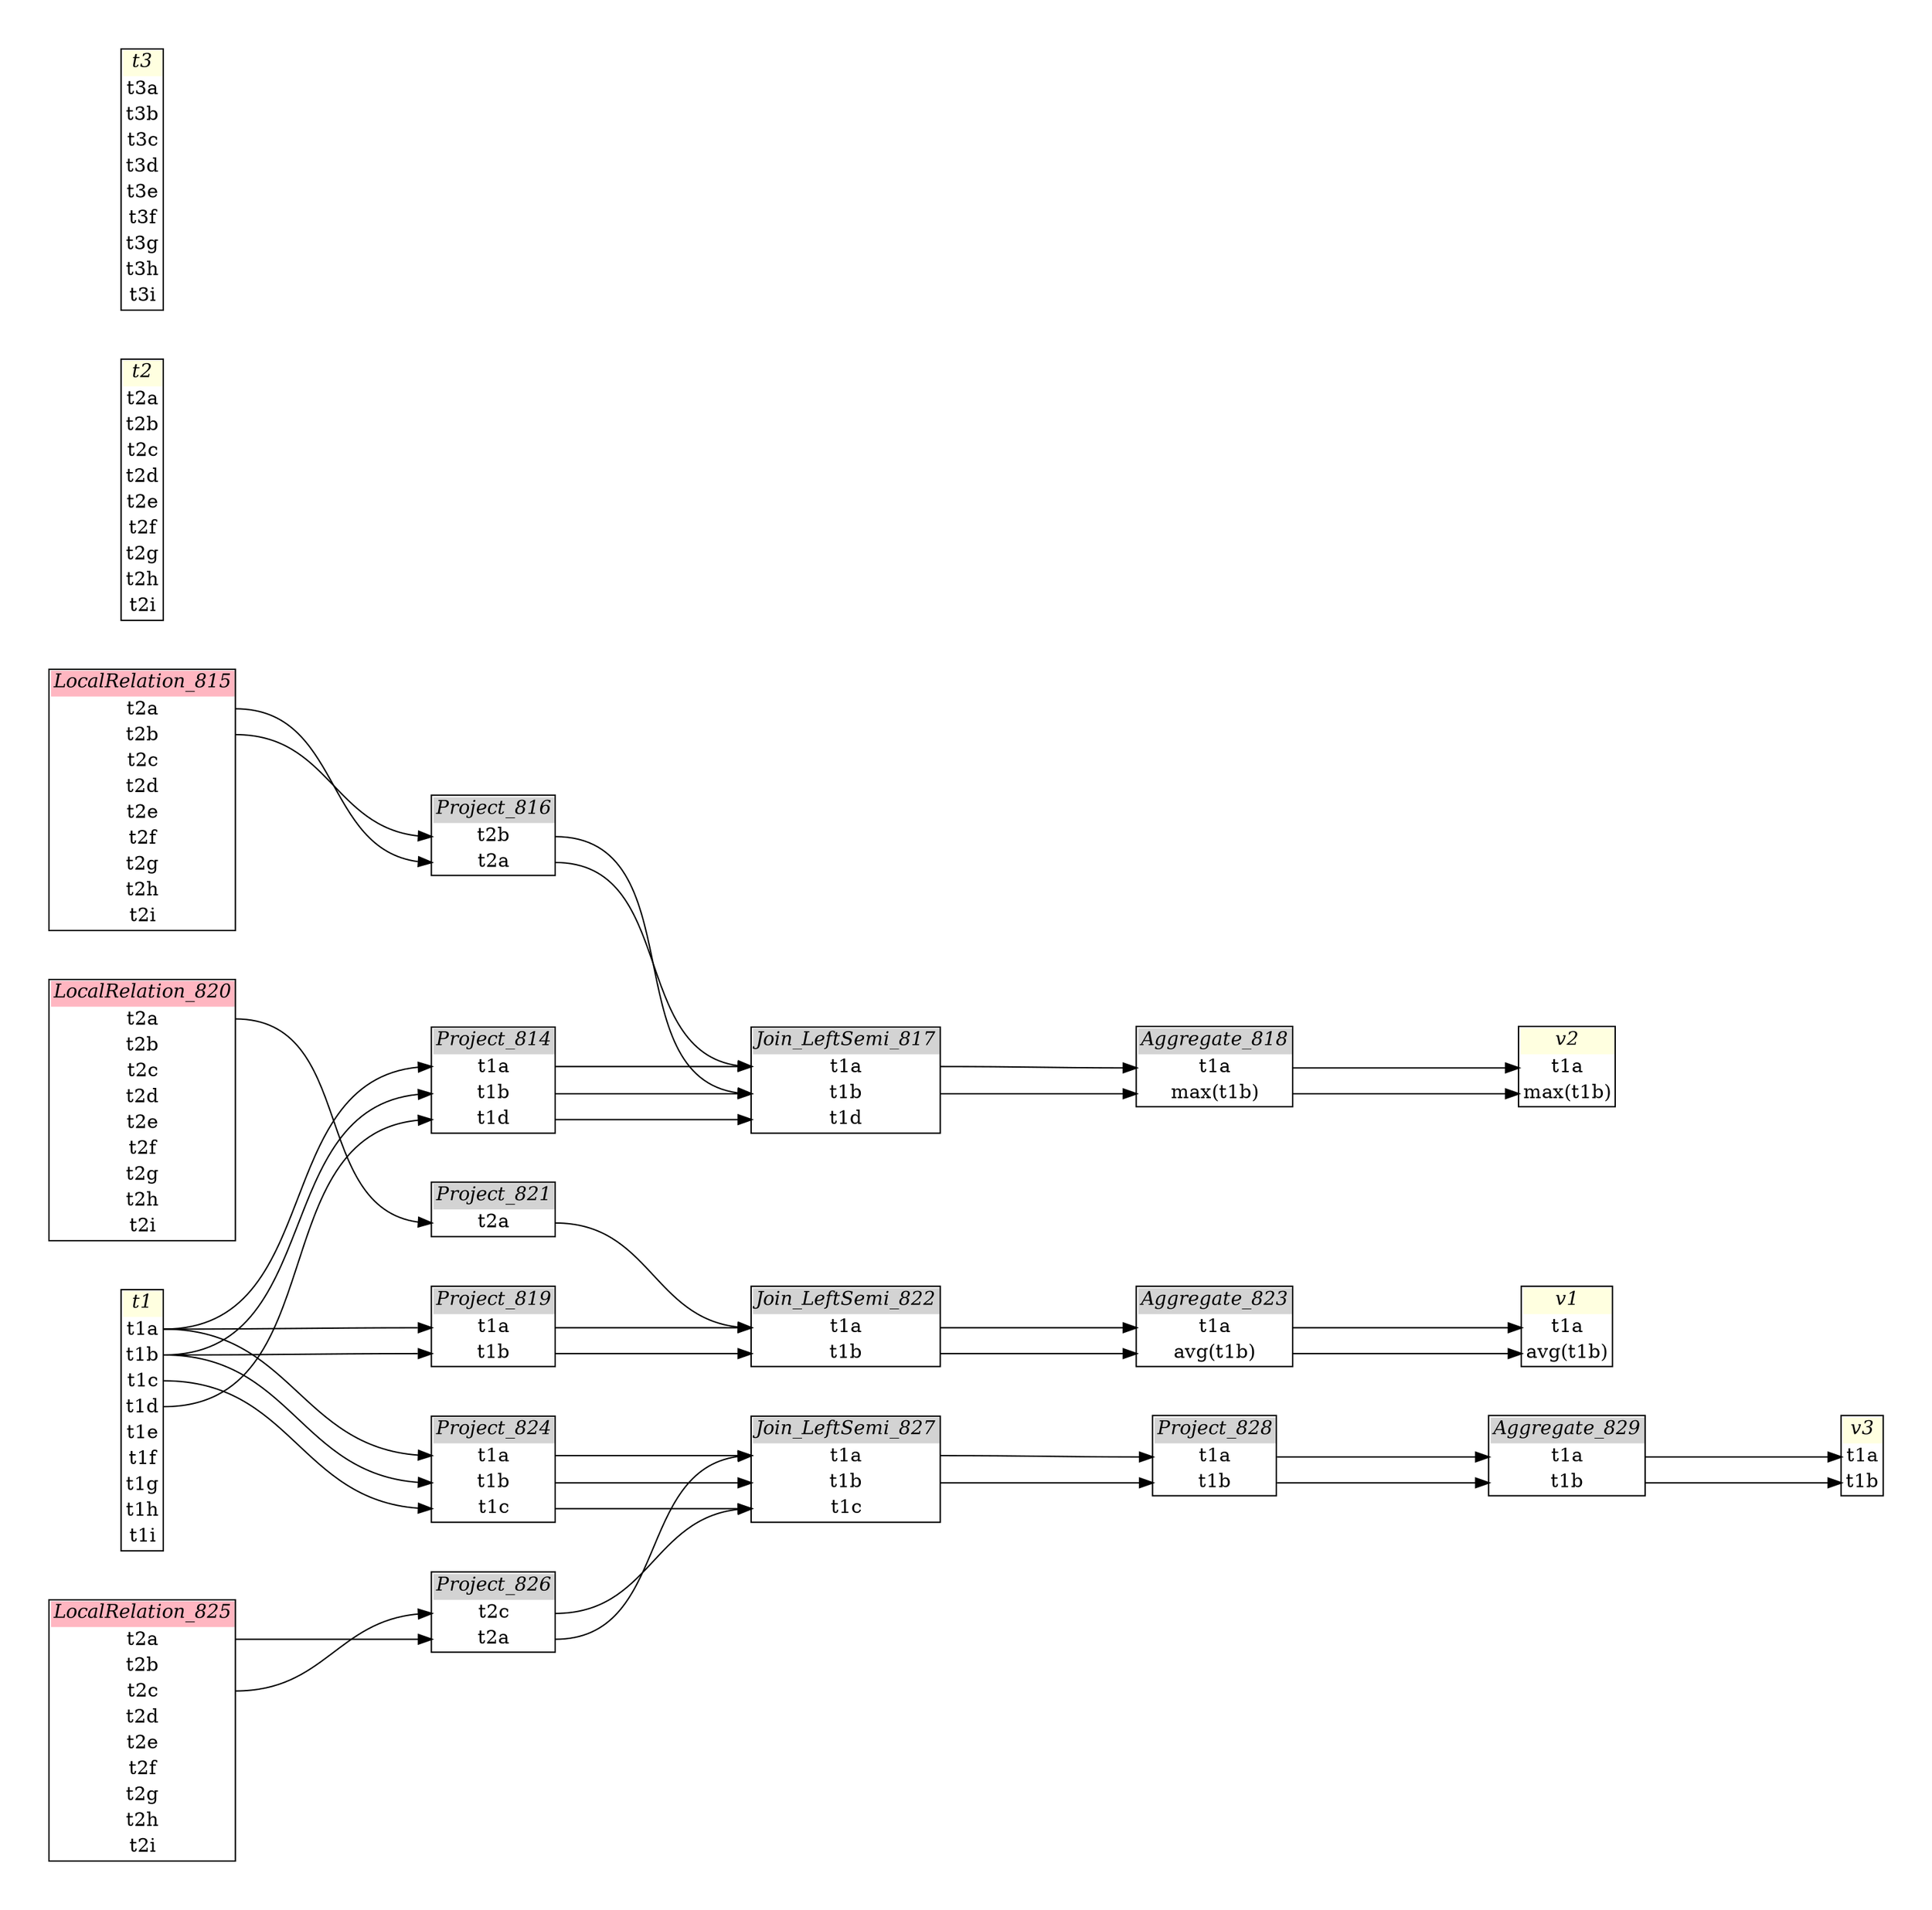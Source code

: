 // Automatically generated by SQLFlowTestSuite


digraph {
  graph [pad="0.5", nodesep="0.5", ranksep="2", fontname="Helvetica"];
  node [shape=plain]
  rankdir=LR;

  
"Aggregate_818" [label=<
<table border="1" cellborder="0" cellspacing="0">
  <tr><td bgcolor="lightgray" port="nodeName"><i>Aggregate_818</i></td></tr>
  <tr><td port="0">t1a</td></tr>
<tr><td port="1">max(t1b)</td></tr>
</table>>];
         

"Aggregate_823" [label=<
<table border="1" cellborder="0" cellspacing="0">
  <tr><td bgcolor="lightgray" port="nodeName"><i>Aggregate_823</i></td></tr>
  <tr><td port="0">t1a</td></tr>
<tr><td port="1">avg(t1b)</td></tr>
</table>>];
         

"Aggregate_829" [label=<
<table border="1" cellborder="0" cellspacing="0">
  <tr><td bgcolor="lightgray" port="nodeName"><i>Aggregate_829</i></td></tr>
  <tr><td port="0">t1a</td></tr>
<tr><td port="1">t1b</td></tr>
</table>>];
         

"Join_LeftSemi_817" [label=<
<table border="1" cellborder="0" cellspacing="0">
  <tr><td bgcolor="lightgray" port="nodeName"><i>Join_LeftSemi_817</i></td></tr>
  <tr><td port="0">t1a</td></tr>
<tr><td port="1">t1b</td></tr>
<tr><td port="2">t1d</td></tr>
</table>>];
         

"Join_LeftSemi_822" [label=<
<table border="1" cellborder="0" cellspacing="0">
  <tr><td bgcolor="lightgray" port="nodeName"><i>Join_LeftSemi_822</i></td></tr>
  <tr><td port="0">t1a</td></tr>
<tr><td port="1">t1b</td></tr>
</table>>];
         

"Join_LeftSemi_827" [label=<
<table border="1" cellborder="0" cellspacing="0">
  <tr><td bgcolor="lightgray" port="nodeName"><i>Join_LeftSemi_827</i></td></tr>
  <tr><td port="0">t1a</td></tr>
<tr><td port="1">t1b</td></tr>
<tr><td port="2">t1c</td></tr>
</table>>];
         

"LocalRelation_815" [label=<
<table border="1" cellborder="0" cellspacing="0">
  <tr><td bgcolor="lightpink" port="nodeName"><i>LocalRelation_815</i></td></tr>
  <tr><td port="0">t2a</td></tr>
<tr><td port="1">t2b</td></tr>
<tr><td port="2">t2c</td></tr>
<tr><td port="3">t2d</td></tr>
<tr><td port="4">t2e</td></tr>
<tr><td port="5">t2f</td></tr>
<tr><td port="6">t2g</td></tr>
<tr><td port="7">t2h</td></tr>
<tr><td port="8">t2i</td></tr>
</table>>];
       

"LocalRelation_820" [label=<
<table border="1" cellborder="0" cellspacing="0">
  <tr><td bgcolor="lightpink" port="nodeName"><i>LocalRelation_820</i></td></tr>
  <tr><td port="0">t2a</td></tr>
<tr><td port="1">t2b</td></tr>
<tr><td port="2">t2c</td></tr>
<tr><td port="3">t2d</td></tr>
<tr><td port="4">t2e</td></tr>
<tr><td port="5">t2f</td></tr>
<tr><td port="6">t2g</td></tr>
<tr><td port="7">t2h</td></tr>
<tr><td port="8">t2i</td></tr>
</table>>];
       

"LocalRelation_825" [label=<
<table border="1" cellborder="0" cellspacing="0">
  <tr><td bgcolor="lightpink" port="nodeName"><i>LocalRelation_825</i></td></tr>
  <tr><td port="0">t2a</td></tr>
<tr><td port="1">t2b</td></tr>
<tr><td port="2">t2c</td></tr>
<tr><td port="3">t2d</td></tr>
<tr><td port="4">t2e</td></tr>
<tr><td port="5">t2f</td></tr>
<tr><td port="6">t2g</td></tr>
<tr><td port="7">t2h</td></tr>
<tr><td port="8">t2i</td></tr>
</table>>];
       

"Project_814" [label=<
<table border="1" cellborder="0" cellspacing="0">
  <tr><td bgcolor="lightgray" port="nodeName"><i>Project_814</i></td></tr>
  <tr><td port="0">t1a</td></tr>
<tr><td port="1">t1b</td></tr>
<tr><td port="2">t1d</td></tr>
</table>>];
         

"Project_816" [label=<
<table border="1" cellborder="0" cellspacing="0">
  <tr><td bgcolor="lightgray" port="nodeName"><i>Project_816</i></td></tr>
  <tr><td port="0">t2b</td></tr>
<tr><td port="1">t2a</td></tr>
</table>>];
         

"Project_819" [label=<
<table border="1" cellborder="0" cellspacing="0">
  <tr><td bgcolor="lightgray" port="nodeName"><i>Project_819</i></td></tr>
  <tr><td port="0">t1a</td></tr>
<tr><td port="1">t1b</td></tr>
</table>>];
         

"Project_821" [label=<
<table border="1" cellborder="0" cellspacing="0">
  <tr><td bgcolor="lightgray" port="nodeName"><i>Project_821</i></td></tr>
  <tr><td port="0">t2a</td></tr>
</table>>];
         

"Project_824" [label=<
<table border="1" cellborder="0" cellspacing="0">
  <tr><td bgcolor="lightgray" port="nodeName"><i>Project_824</i></td></tr>
  <tr><td port="0">t1a</td></tr>
<tr><td port="1">t1b</td></tr>
<tr><td port="2">t1c</td></tr>
</table>>];
         

"Project_826" [label=<
<table border="1" cellborder="0" cellspacing="0">
  <tr><td bgcolor="lightgray" port="nodeName"><i>Project_826</i></td></tr>
  <tr><td port="0">t2c</td></tr>
<tr><td port="1">t2a</td></tr>
</table>>];
         

"Project_828" [label=<
<table border="1" cellborder="0" cellspacing="0">
  <tr><td bgcolor="lightgray" port="nodeName"><i>Project_828</i></td></tr>
  <tr><td port="0">t1a</td></tr>
<tr><td port="1">t1b</td></tr>
</table>>];
         

"t1" [label=<
<table border="1" cellborder="0" cellspacing="0">
  <tr><td bgcolor="lightyellow" port="nodeName"><i>t1</i></td></tr>
  <tr><td port="0">t1a</td></tr>
<tr><td port="1">t1b</td></tr>
<tr><td port="2">t1c</td></tr>
<tr><td port="3">t1d</td></tr>
<tr><td port="4">t1e</td></tr>
<tr><td port="5">t1f</td></tr>
<tr><td port="6">t1g</td></tr>
<tr><td port="7">t1h</td></tr>
<tr><td port="8">t1i</td></tr>
</table>>];
       

"t2" [label=<
<table border="1" cellborder="0" cellspacing="0">
  <tr><td bgcolor="lightyellow" port="nodeName"><i>t2</i></td></tr>
  <tr><td port="0">t2a</td></tr>
<tr><td port="1">t2b</td></tr>
<tr><td port="2">t2c</td></tr>
<tr><td port="3">t2d</td></tr>
<tr><td port="4">t2e</td></tr>
<tr><td port="5">t2f</td></tr>
<tr><td port="6">t2g</td></tr>
<tr><td port="7">t2h</td></tr>
<tr><td port="8">t2i</td></tr>
</table>>];
       

"t3" [label=<
<table border="1" cellborder="0" cellspacing="0">
  <tr><td bgcolor="lightyellow" port="nodeName"><i>t3</i></td></tr>
  <tr><td port="0">t3a</td></tr>
<tr><td port="1">t3b</td></tr>
<tr><td port="2">t3c</td></tr>
<tr><td port="3">t3d</td></tr>
<tr><td port="4">t3e</td></tr>
<tr><td port="5">t3f</td></tr>
<tr><td port="6">t3g</td></tr>
<tr><td port="7">t3h</td></tr>
<tr><td port="8">t3i</td></tr>
</table>>];
       

"v1" [label=<
<table border="1" cellborder="0" cellspacing="0">
  <tr><td bgcolor="lightyellow" port="nodeName"><i>v1</i></td></tr>
  <tr><td port="0">t1a</td></tr>
<tr><td port="1">avg(t1b)</td></tr>
</table>>];
           

"v2" [label=<
<table border="1" cellborder="0" cellspacing="0">
  <tr><td bgcolor="lightyellow" port="nodeName"><i>v2</i></td></tr>
  <tr><td port="0">t1a</td></tr>
<tr><td port="1">max(t1b)</td></tr>
</table>>];
           

"v3" [label=<
<table border="1" cellborder="0" cellspacing="0">
  <tr><td bgcolor="lightyellow" port="nodeName"><i>v3</i></td></tr>
  <tr><td port="0">t1a</td></tr>
<tr><td port="1">t1b</td></tr>
</table>>];
           
  "Aggregate_818":0 -> "v2":0;
"Aggregate_818":1 -> "v2":1;
"Aggregate_823":0 -> "v1":0;
"Aggregate_823":1 -> "v1":1;
"Aggregate_829":0 -> "v3":0;
"Aggregate_829":1 -> "v3":1;
"Join_LeftSemi_817":0 -> "Aggregate_818":0;
"Join_LeftSemi_817":1 -> "Aggregate_818":1;
"Join_LeftSemi_822":0 -> "Aggregate_823":0;
"Join_LeftSemi_822":1 -> "Aggregate_823":1;
"Join_LeftSemi_827":0 -> "Project_828":0;
"Join_LeftSemi_827":1 -> "Project_828":1;
"LocalRelation_815":0 -> "Project_816":1;
"LocalRelation_815":1 -> "Project_816":0;
"LocalRelation_820":0 -> "Project_821":0;
"LocalRelation_825":0 -> "Project_826":1;
"LocalRelation_825":2 -> "Project_826":0;
"Project_814":0 -> "Join_LeftSemi_817":0;
"Project_814":1 -> "Join_LeftSemi_817":1;
"Project_814":2 -> "Join_LeftSemi_817":2;
"Project_816":0 -> "Join_LeftSemi_817":1;
"Project_816":1 -> "Join_LeftSemi_817":0;
"Project_819":0 -> "Join_LeftSemi_822":0;
"Project_819":1 -> "Join_LeftSemi_822":1;
"Project_821":0 -> "Join_LeftSemi_822":0;
"Project_824":0 -> "Join_LeftSemi_827":0;
"Project_824":1 -> "Join_LeftSemi_827":1;
"Project_824":2 -> "Join_LeftSemi_827":2;
"Project_826":0 -> "Join_LeftSemi_827":2;
"Project_826":1 -> "Join_LeftSemi_827":0;
"Project_828":0 -> "Aggregate_829":0;
"Project_828":1 -> "Aggregate_829":1;
"t1":0 -> "Project_814":0;
"t1":0 -> "Project_819":0;
"t1":0 -> "Project_824":0;
"t1":1 -> "Project_814":1;
"t1":1 -> "Project_819":1;
"t1":1 -> "Project_824":1;
"t1":2 -> "Project_824":2;
"t1":3 -> "Project_814":2;
}
       